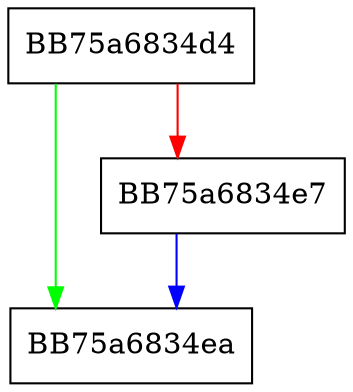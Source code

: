 digraph filename {
  node [shape="box"];
  graph [splines=ortho];
  BB75a6834d4 -> BB75a6834ea [color="green"];
  BB75a6834d4 -> BB75a6834e7 [color="red"];
  BB75a6834e7 -> BB75a6834ea [color="blue"];
}
